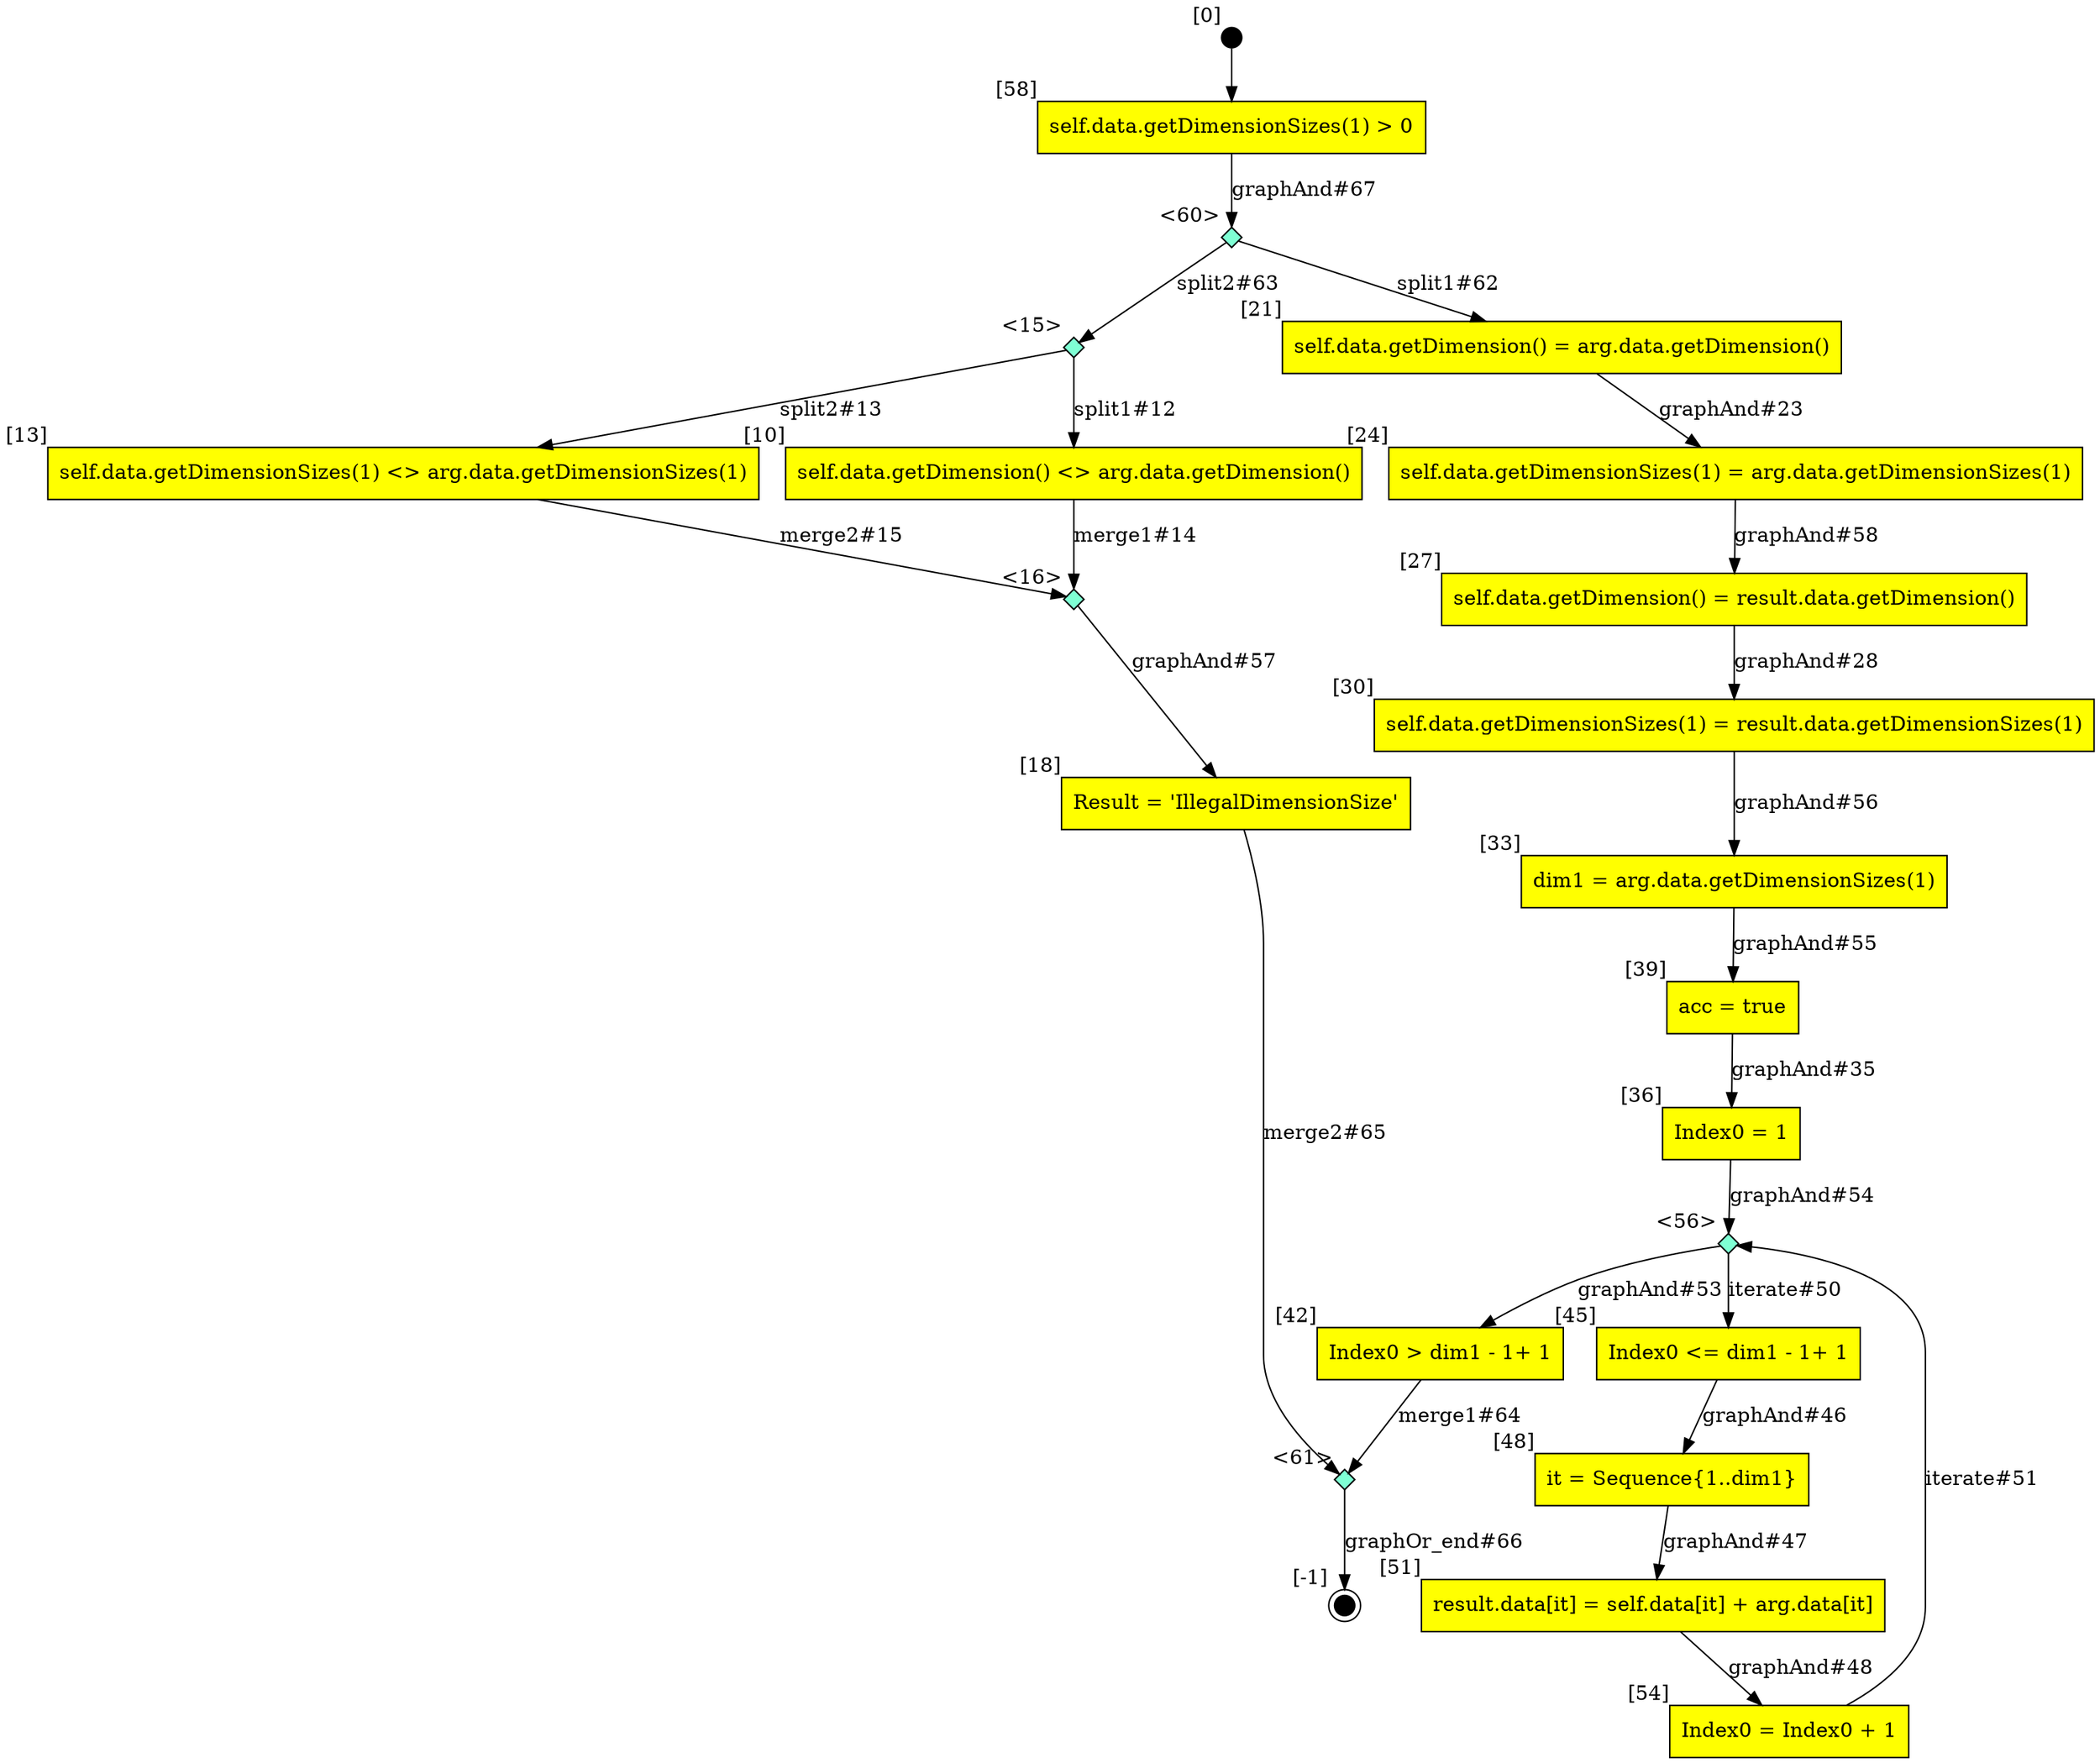digraph CLG {
  33 [shape="box", label="dim1 = arg.data.getDimensionSizes(1)", style=filled, fillcolor=yellow, xlabel="[33]"];
  36 [shape="box", label="Index0 = 1", style=filled, fillcolor=yellow, xlabel="[36]"];
  39 [shape="box", label="acc = true", style=filled, fillcolor=yellow, xlabel="[39]"];
  42 [shape="box", label="Index0 > dim1 - 1+ 1", style=filled, fillcolor=yellow, xlabel="[42]"];
  10 [shape="box", label="self.data.getDimension() <> arg.data.getDimension()", style=filled, fillcolor=yellow, xlabel="[10]"];
  45 [shape="box", label="Index0 <= dim1 - 1+ 1", style=filled, fillcolor=yellow, xlabel="[45]"];
  13 [shape="box", label="self.data.getDimensionSizes(1) <> arg.data.getDimensionSizes(1)", style=filled, fillcolor=yellow, xlabel="[13]"];
  15 [shape="diamond", label="", xlabel="<15>", style=filled, fillcolor=aquamarine, fixedsize=true, width=.2, height=.2];
  48 [shape="box", label="it = Sequence{1..dim1}", style=filled, fillcolor=yellow, xlabel="[48]"];
  16 [shape="diamond", label="", xlabel="<16>", style=filled, fillcolor=aquamarine, fixedsize=true, width=.2, height=.2];
  18 [shape="box", label="Result = 'IllegalDimensionSize'", style=filled, fillcolor=yellow, xlabel="[18]"];
  51 [shape="box", label="result.data[it] = self.data[it] + arg.data[it]", style=filled, fillcolor=yellow, xlabel="[51]"];
  19 [style=filled, fillcolor=black, shape="doublecircle", label="", fixedsize=true, width=.2, height=.2, xlabel="[-1]"];
  21 [shape="box", label="self.data.getDimension() = arg.data.getDimension()", style=filled, fillcolor=yellow, xlabel="[21]"];
  54 [shape="box", label="Index0 = Index0 + 1", style=filled, fillcolor=yellow, xlabel="[54]"];
  24 [shape="box", label="self.data.getDimensionSizes(1) = arg.data.getDimensionSizes(1)", style=filled, fillcolor=yellow, xlabel="[24]"];
  56 [shape="diamond", label="", xlabel="<56>", style=filled, fillcolor=aquamarine, fixedsize=true, width=.2, height=.2];
  57 [style=filled, fillcolor=black, shape="circle", label="", fixedsize=true, width=.2, height=.2, xlabel="[0]"];
  58 [shape="box", label="self.data.getDimensionSizes(1) > 0", style=filled, fillcolor=yellow, xlabel="[58]"];
  27 [shape="box", label="self.data.getDimension() = result.data.getDimension()", style=filled, fillcolor=yellow, xlabel="[27]"];
  60 [shape="diamond", label="", xlabel="<60>", style=filled, fillcolor=aquamarine, fixedsize=true, width=.2, height=.2];
  61 [shape="diamond", label="", xlabel="<61>", style=filled, fillcolor=aquamarine, fixedsize=true, width=.2, height=.2];
  30 [shape="box", label="self.data.getDimensionSizes(1) = result.data.getDimensionSizes(1)", style=filled, fillcolor=yellow, xlabel="[30]"];
  42 -> 61[label="merge1#64"];
  18 -> 61[label="merge2#65"];
  61 -> 19[label="graphOr_end#66"];
  58 -> 60[label="graphAnd#67"];
  15 -> 10[label="split1#12"];
  15 -> 13[label="split2#13"];
  10 -> 16[label="merge1#14"];
  13 -> 16[label="merge2#15"];
  21 -> 24[label="graphAnd#23"];
  27 -> 30[label="graphAnd#28"];
  39 -> 36[label="graphAnd#35"];
  45 -> 48[label="graphAnd#46"];
  48 -> 51[label="graphAnd#47"];
  51 -> 54[label="graphAnd#48"];
  56 -> 45[label="iterate#50"];
  54 -> 56[label="iterate#51"];
  56 -> 42[label="graphAnd#53"];
  36 -> 56[label="graphAnd#54"];
  33 -> 39[label="graphAnd#55"];
  30 -> 33[label="graphAnd#56"];
  16 -> 18[label="graphAnd#57"];
  24 -> 27[label="graphAnd#58"];
  57 -> 58;
  60 -> 21[label="split1#62"];
  60 -> 15[label="split2#63"];
}
